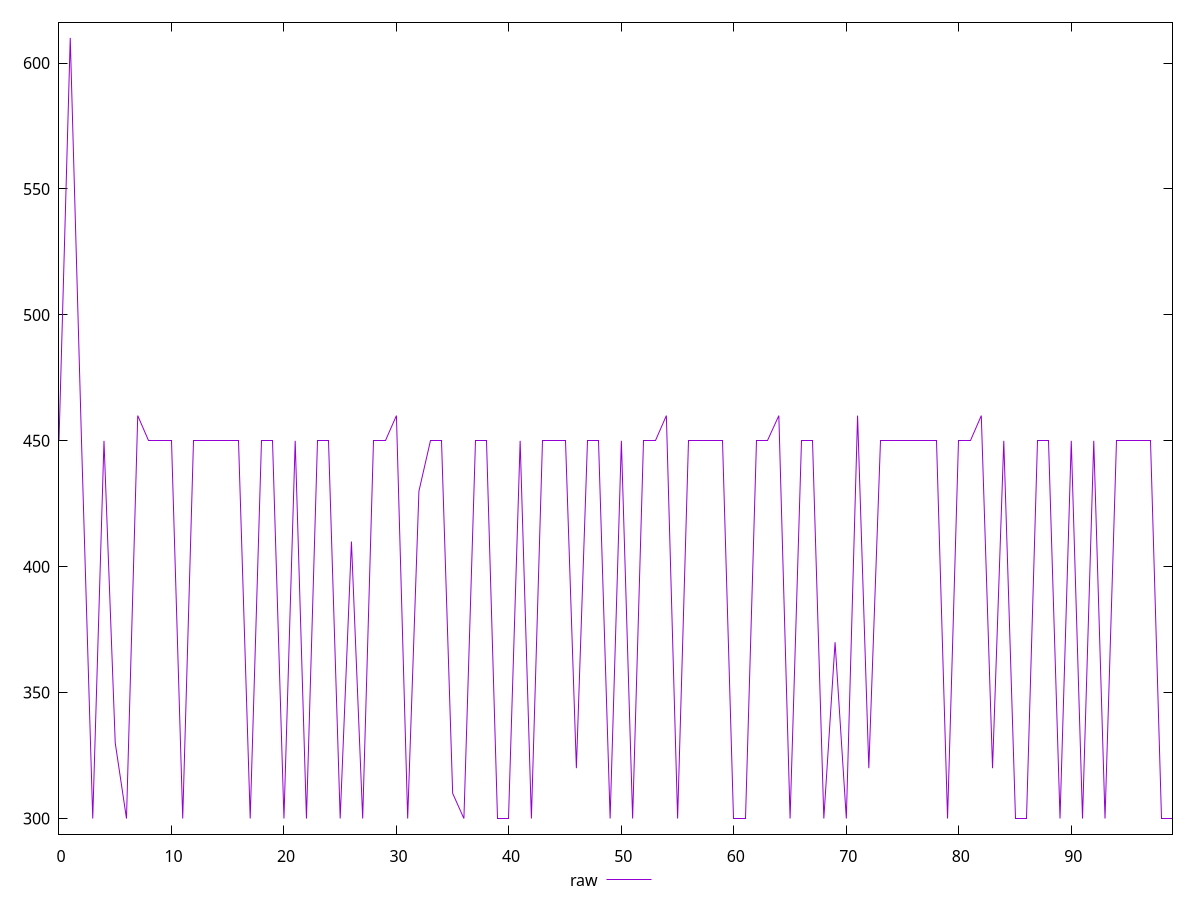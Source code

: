 reset

$raw <<EOF
0 450
1 610
2 450
3 300
4 450
5 330
6 300
7 460
8 450
9 450
10 450
11 300
12 450
13 450
14 450
15 450
16 450
17 300
18 450
19 450
20 300
21 450
22 300
23 450
24 450
25 300
26 410
27 300
28 450
29 450
30 460
31 300
32 430
33 450
34 450
35 310
36 300
37 450
38 450
39 300
40 300
41 450
42 300
43 450
44 450
45 450
46 320
47 450
48 450
49 300
50 450
51 300
52 450
53 450
54 460
55 300
56 450
57 450
58 450
59 450
60 300
61 300
62 450
63 450
64 460
65 300
66 450
67 450
68 300
69 370
70 300
71 460
72 320
73 450
74 450
75 450
76 450
77 450
78 450
79 300
80 450
81 450
82 460
83 320
84 450
85 300
86 300
87 450
88 450
89 300
90 450
91 300
92 450
93 300
94 450
95 450
96 450
97 450
98 300
99 300
EOF

set key outside below
set xrange [0:99]
set yrange [293.8:616.2]
set trange [293.8:616.2]
set terminal svg size 640, 500 enhanced background rgb 'white'
set output "report_00026_2021-02-22T21:38:55.199Z/uses-webp-images/samples/pages/raw/values.svg"

plot $raw title "raw" with line

reset
